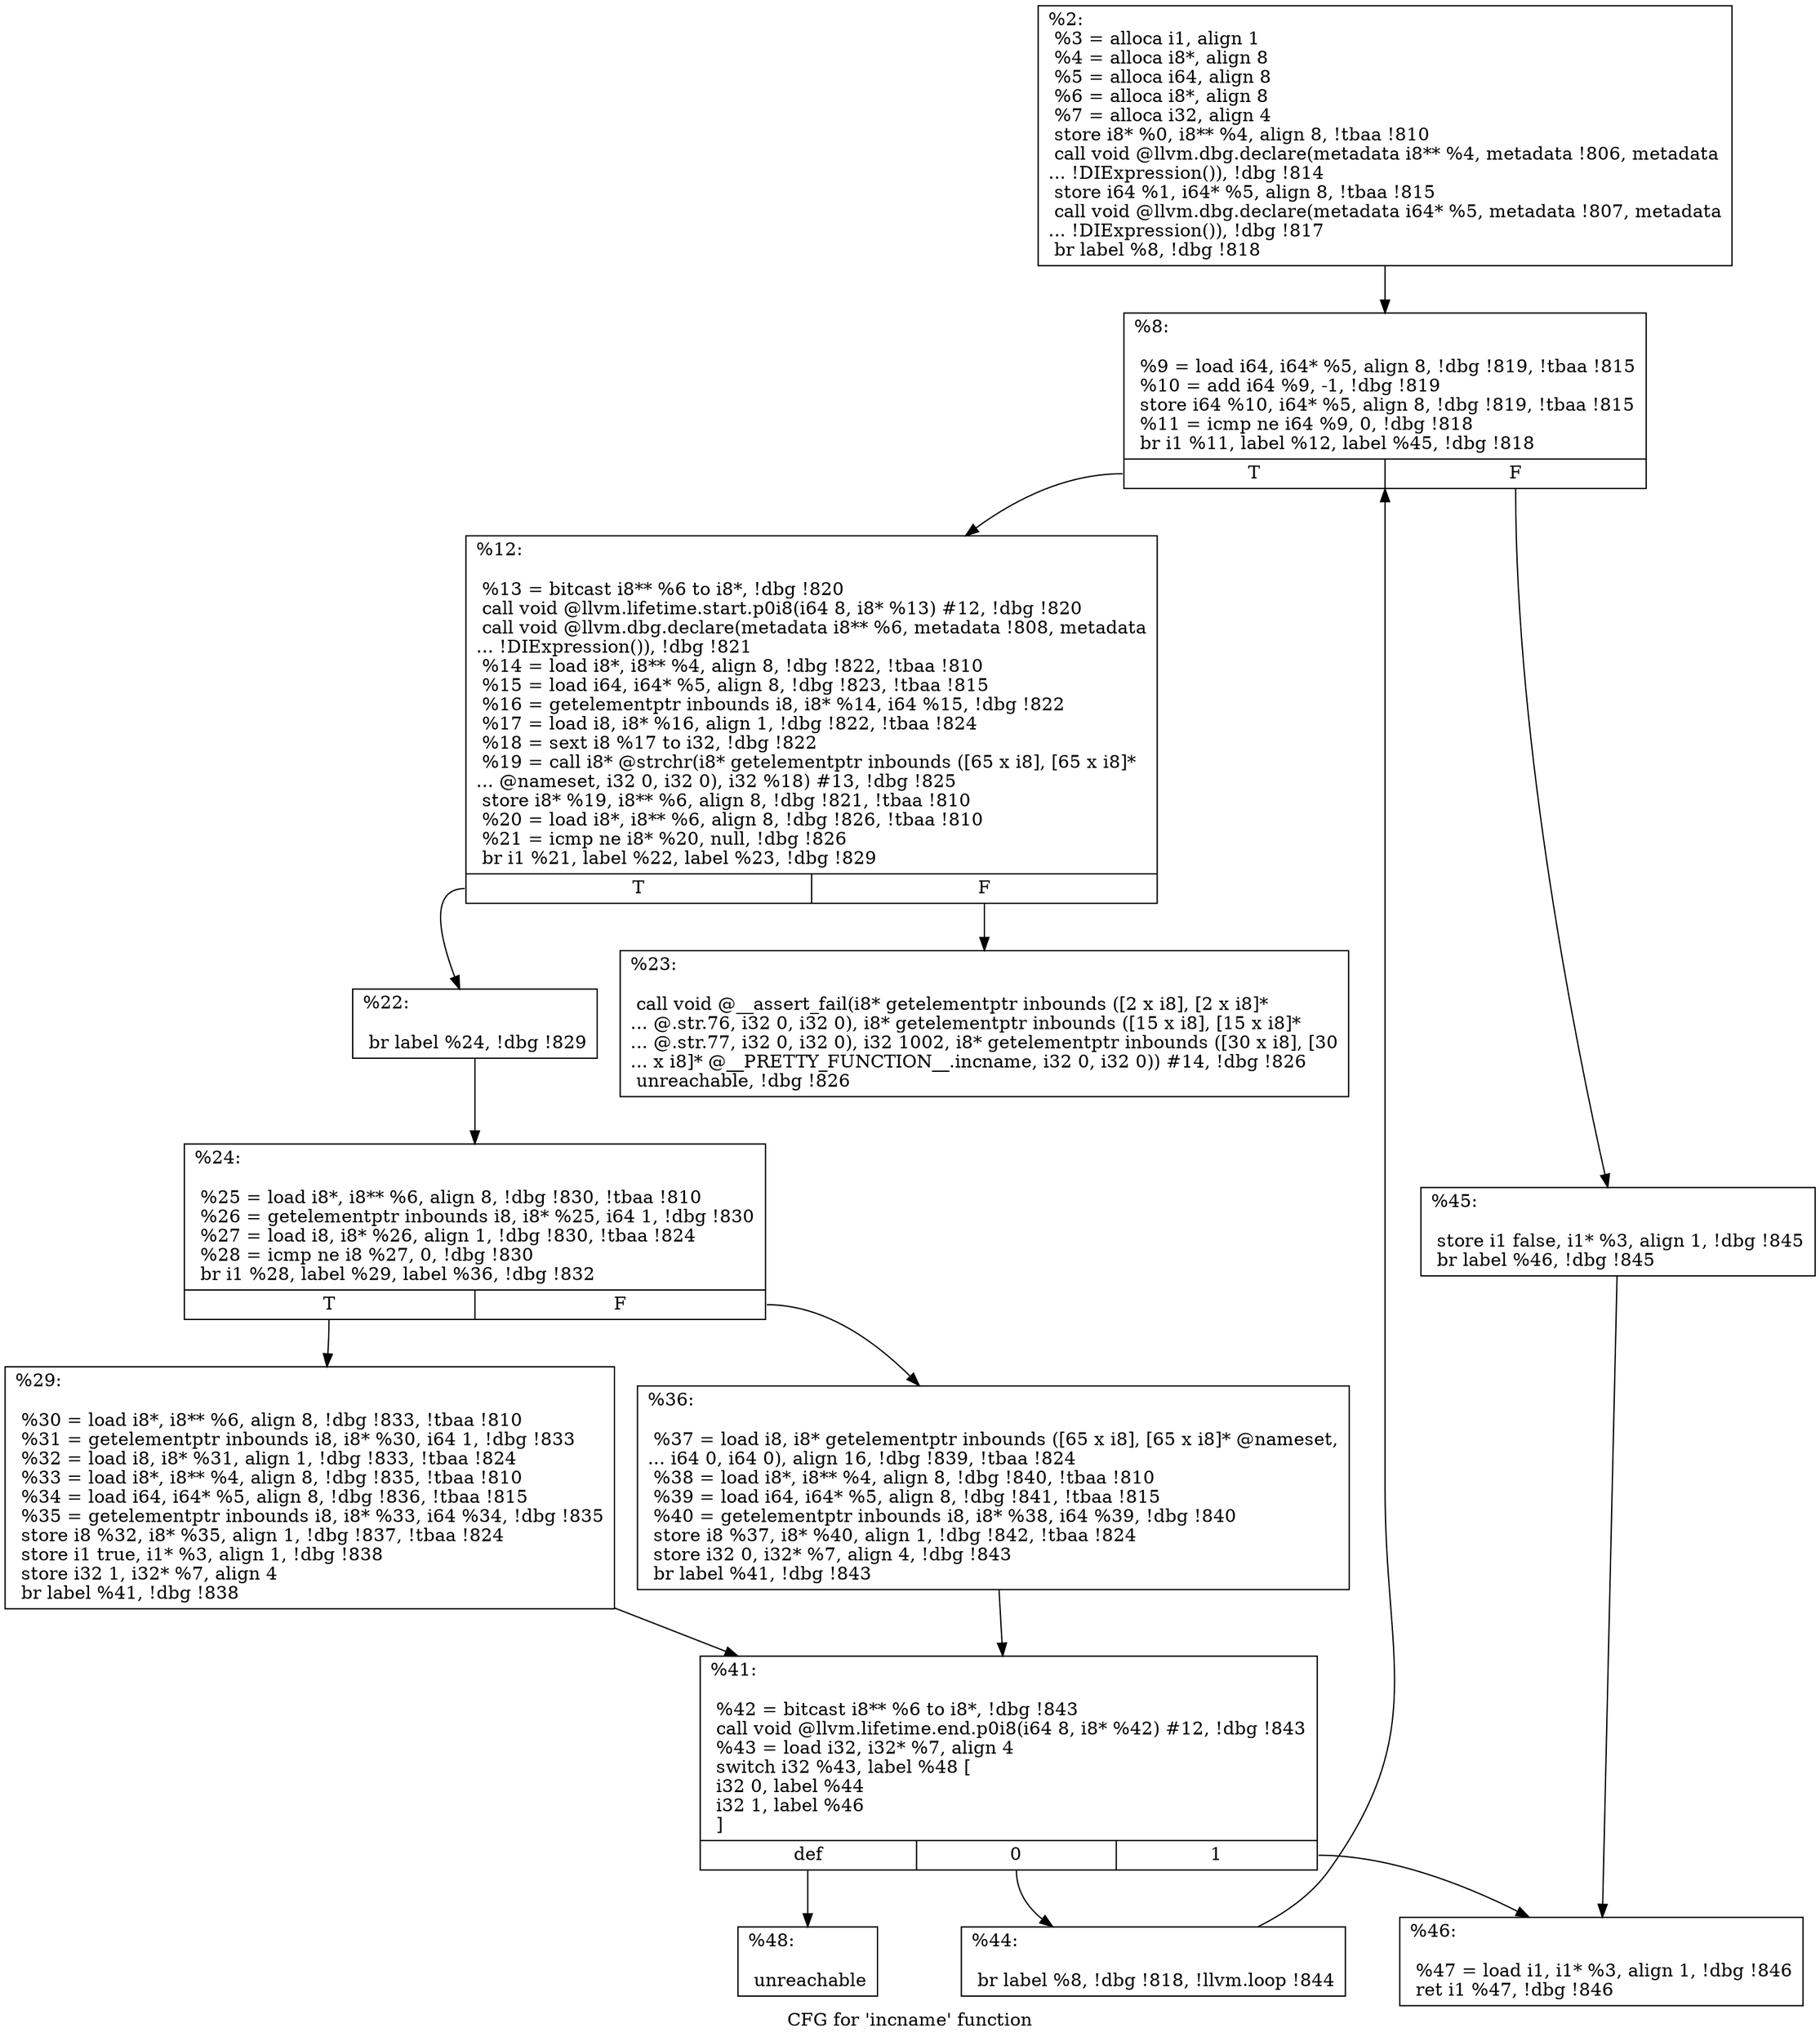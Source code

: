 digraph "CFG for 'incname' function" {
	label="CFG for 'incname' function";

	Node0x12d6770 [shape=record,label="{%2:\l  %3 = alloca i1, align 1\l  %4 = alloca i8*, align 8\l  %5 = alloca i64, align 8\l  %6 = alloca i8*, align 8\l  %7 = alloca i32, align 4\l  store i8* %0, i8** %4, align 8, !tbaa !810\l  call void @llvm.dbg.declare(metadata i8** %4, metadata !806, metadata\l... !DIExpression()), !dbg !814\l  store i64 %1, i64* %5, align 8, !tbaa !815\l  call void @llvm.dbg.declare(metadata i64* %5, metadata !807, metadata\l... !DIExpression()), !dbg !817\l  br label %8, !dbg !818\l}"];
	Node0x12d6770 -> Node0x12d6890;
	Node0x12d6890 [shape=record,label="{%8:\l\l  %9 = load i64, i64* %5, align 8, !dbg !819, !tbaa !815\l  %10 = add i64 %9, -1, !dbg !819\l  store i64 %10, i64* %5, align 8, !dbg !819, !tbaa !815\l  %11 = icmp ne i64 %9, 0, !dbg !818\l  br i1 %11, label %12, label %45, !dbg !818\l|{<s0>T|<s1>F}}"];
	Node0x12d6890:s0 -> Node0x12d68e0;
	Node0x12d6890:s1 -> Node0x12d6b60;
	Node0x12d68e0 [shape=record,label="{%12:\l\l  %13 = bitcast i8** %6 to i8*, !dbg !820\l  call void @llvm.lifetime.start.p0i8(i64 8, i8* %13) #12, !dbg !820\l  call void @llvm.dbg.declare(metadata i8** %6, metadata !808, metadata\l... !DIExpression()), !dbg !821\l  %14 = load i8*, i8** %4, align 8, !dbg !822, !tbaa !810\l  %15 = load i64, i64* %5, align 8, !dbg !823, !tbaa !815\l  %16 = getelementptr inbounds i8, i8* %14, i64 %15, !dbg !822\l  %17 = load i8, i8* %16, align 1, !dbg !822, !tbaa !824\l  %18 = sext i8 %17 to i32, !dbg !822\l  %19 = call i8* @strchr(i8* getelementptr inbounds ([65 x i8], [65 x i8]*\l... @nameset, i32 0, i32 0), i32 %18) #13, !dbg !825\l  store i8* %19, i8** %6, align 8, !dbg !821, !tbaa !810\l  %20 = load i8*, i8** %6, align 8, !dbg !826, !tbaa !810\l  %21 = icmp ne i8* %20, null, !dbg !826\l  br i1 %21, label %22, label %23, !dbg !829\l|{<s0>T|<s1>F}}"];
	Node0x12d68e0:s0 -> Node0x12d6930;
	Node0x12d68e0:s1 -> Node0x12d6980;
	Node0x12d6930 [shape=record,label="{%22:\l\l  br label %24, !dbg !829\l}"];
	Node0x12d6930 -> Node0x12d69d0;
	Node0x12d6980 [shape=record,label="{%23:\l\l  call void @__assert_fail(i8* getelementptr inbounds ([2 x i8], [2 x i8]*\l... @.str.76, i32 0, i32 0), i8* getelementptr inbounds ([15 x i8], [15 x i8]*\l... @.str.77, i32 0, i32 0), i32 1002, i8* getelementptr inbounds ([30 x i8], [30\l... x i8]* @__PRETTY_FUNCTION__.incname, i32 0, i32 0)) #14, !dbg !826\l  unreachable, !dbg !826\l}"];
	Node0x12d69d0 [shape=record,label="{%24:\l\l  %25 = load i8*, i8** %6, align 8, !dbg !830, !tbaa !810\l  %26 = getelementptr inbounds i8, i8* %25, i64 1, !dbg !830\l  %27 = load i8, i8* %26, align 1, !dbg !830, !tbaa !824\l  %28 = icmp ne i8 %27, 0, !dbg !830\l  br i1 %28, label %29, label %36, !dbg !832\l|{<s0>T|<s1>F}}"];
	Node0x12d69d0:s0 -> Node0x12d6a20;
	Node0x12d69d0:s1 -> Node0x12d6a70;
	Node0x12d6a20 [shape=record,label="{%29:\l\l  %30 = load i8*, i8** %6, align 8, !dbg !833, !tbaa !810\l  %31 = getelementptr inbounds i8, i8* %30, i64 1, !dbg !833\l  %32 = load i8, i8* %31, align 1, !dbg !833, !tbaa !824\l  %33 = load i8*, i8** %4, align 8, !dbg !835, !tbaa !810\l  %34 = load i64, i64* %5, align 8, !dbg !836, !tbaa !815\l  %35 = getelementptr inbounds i8, i8* %33, i64 %34, !dbg !835\l  store i8 %32, i8* %35, align 1, !dbg !837, !tbaa !824\l  store i1 true, i1* %3, align 1, !dbg !838\l  store i32 1, i32* %7, align 4\l  br label %41, !dbg !838\l}"];
	Node0x12d6a20 -> Node0x12d6ac0;
	Node0x12d6a70 [shape=record,label="{%36:\l\l  %37 = load i8, i8* getelementptr inbounds ([65 x i8], [65 x i8]* @nameset,\l... i64 0, i64 0), align 16, !dbg !839, !tbaa !824\l  %38 = load i8*, i8** %4, align 8, !dbg !840, !tbaa !810\l  %39 = load i64, i64* %5, align 8, !dbg !841, !tbaa !815\l  %40 = getelementptr inbounds i8, i8* %38, i64 %39, !dbg !840\l  store i8 %37, i8* %40, align 1, !dbg !842, !tbaa !824\l  store i32 0, i32* %7, align 4, !dbg !843\l  br label %41, !dbg !843\l}"];
	Node0x12d6a70 -> Node0x12d6ac0;
	Node0x12d6ac0 [shape=record,label="{%41:\l\l  %42 = bitcast i8** %6 to i8*, !dbg !843\l  call void @llvm.lifetime.end.p0i8(i64 8, i8* %42) #12, !dbg !843\l  %43 = load i32, i32* %7, align 4\l  switch i32 %43, label %48 [\l    i32 0, label %44\l    i32 1, label %46\l  ]\l|{<s0>def|<s1>0|<s2>1}}"];
	Node0x12d6ac0:s0 -> Node0x12d6c00;
	Node0x12d6ac0:s1 -> Node0x12d6b10;
	Node0x12d6ac0:s2 -> Node0x12d6bb0;
	Node0x12d6b10 [shape=record,label="{%44:\l\l  br label %8, !dbg !818, !llvm.loop !844\l}"];
	Node0x12d6b10 -> Node0x12d6890;
	Node0x12d6b60 [shape=record,label="{%45:\l\l  store i1 false, i1* %3, align 1, !dbg !845\l  br label %46, !dbg !845\l}"];
	Node0x12d6b60 -> Node0x12d6bb0;
	Node0x12d6bb0 [shape=record,label="{%46:\l\l  %47 = load i1, i1* %3, align 1, !dbg !846\l  ret i1 %47, !dbg !846\l}"];
	Node0x12d6c00 [shape=record,label="{%48:\l\l  unreachable\l}"];
}
